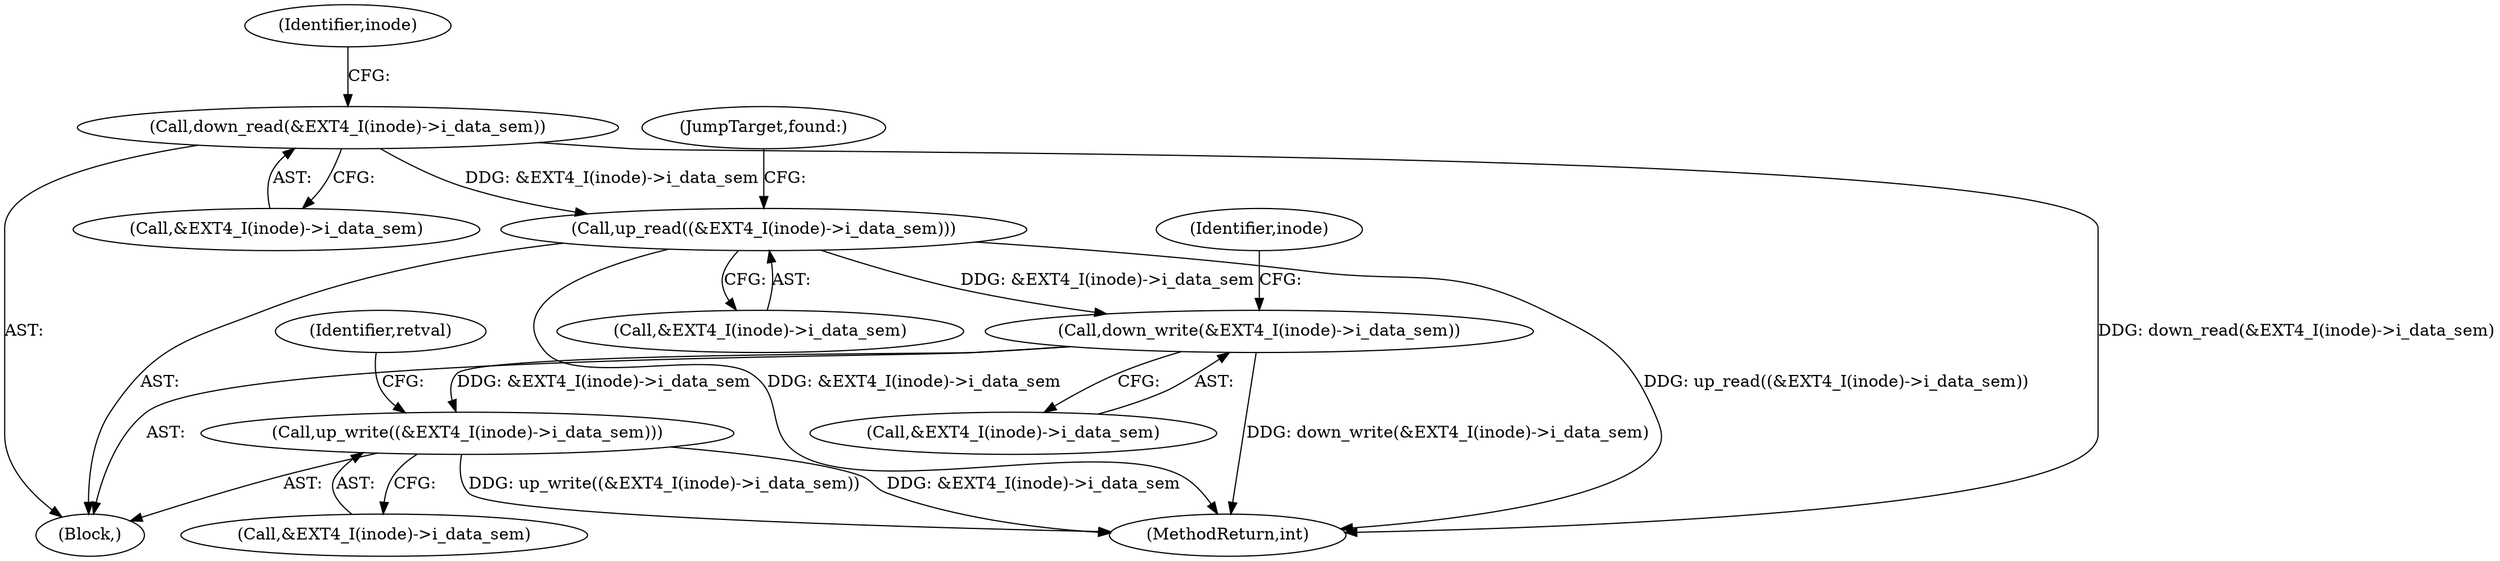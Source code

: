 digraph "0_linux_06bd3c36a733ac27962fea7d6f47168841376824@API" {
"1000307" [label="(Call,down_read(&EXT4_I(inode)->i_data_sem))"];
"1000425" [label="(Call,up_read((&EXT4_I(inode)->i_data_sem)))"];
"1000484" [label="(Call,down_write(&EXT4_I(inode)->i_data_sem))"];
"1000682" [label="(Call,up_write((&EXT4_I(inode)->i_data_sem)))"];
"1000492" [label="(Identifier,inode)"];
"1000691" [label="(Identifier,retval)"];
"1000431" [label="(JumpTarget,found:)"];
"1000308" [label="(Call,&EXT4_I(inode)->i_data_sem)"];
"1000484" [label="(Call,down_write(&EXT4_I(inode)->i_data_sem))"];
"1000682" [label="(Call,up_write((&EXT4_I(inode)->i_data_sem)))"];
"1000426" [label="(Call,&EXT4_I(inode)->i_data_sem)"];
"1000307" [label="(Call,down_read(&EXT4_I(inode)->i_data_sem))"];
"1000120" [label="(Block,)"];
"1000683" [label="(Call,&EXT4_I(inode)->i_data_sem)"];
"1000425" [label="(Call,up_read((&EXT4_I(inode)->i_data_sem)))"];
"1000747" [label="(MethodReturn,int)"];
"1000315" [label="(Identifier,inode)"];
"1000485" [label="(Call,&EXT4_I(inode)->i_data_sem)"];
"1000307" -> "1000120"  [label="AST: "];
"1000307" -> "1000308"  [label="CFG: "];
"1000308" -> "1000307"  [label="AST: "];
"1000315" -> "1000307"  [label="CFG: "];
"1000307" -> "1000747"  [label="DDG: down_read(&EXT4_I(inode)->i_data_sem)"];
"1000307" -> "1000425"  [label="DDG: &EXT4_I(inode)->i_data_sem"];
"1000425" -> "1000120"  [label="AST: "];
"1000425" -> "1000426"  [label="CFG: "];
"1000426" -> "1000425"  [label="AST: "];
"1000431" -> "1000425"  [label="CFG: "];
"1000425" -> "1000747"  [label="DDG: &EXT4_I(inode)->i_data_sem"];
"1000425" -> "1000747"  [label="DDG: up_read((&EXT4_I(inode)->i_data_sem))"];
"1000425" -> "1000484"  [label="DDG: &EXT4_I(inode)->i_data_sem"];
"1000484" -> "1000120"  [label="AST: "];
"1000484" -> "1000485"  [label="CFG: "];
"1000485" -> "1000484"  [label="AST: "];
"1000492" -> "1000484"  [label="CFG: "];
"1000484" -> "1000747"  [label="DDG: down_write(&EXT4_I(inode)->i_data_sem)"];
"1000484" -> "1000682"  [label="DDG: &EXT4_I(inode)->i_data_sem"];
"1000682" -> "1000120"  [label="AST: "];
"1000682" -> "1000683"  [label="CFG: "];
"1000683" -> "1000682"  [label="AST: "];
"1000691" -> "1000682"  [label="CFG: "];
"1000682" -> "1000747"  [label="DDG: up_write((&EXT4_I(inode)->i_data_sem))"];
"1000682" -> "1000747"  [label="DDG: &EXT4_I(inode)->i_data_sem"];
}
